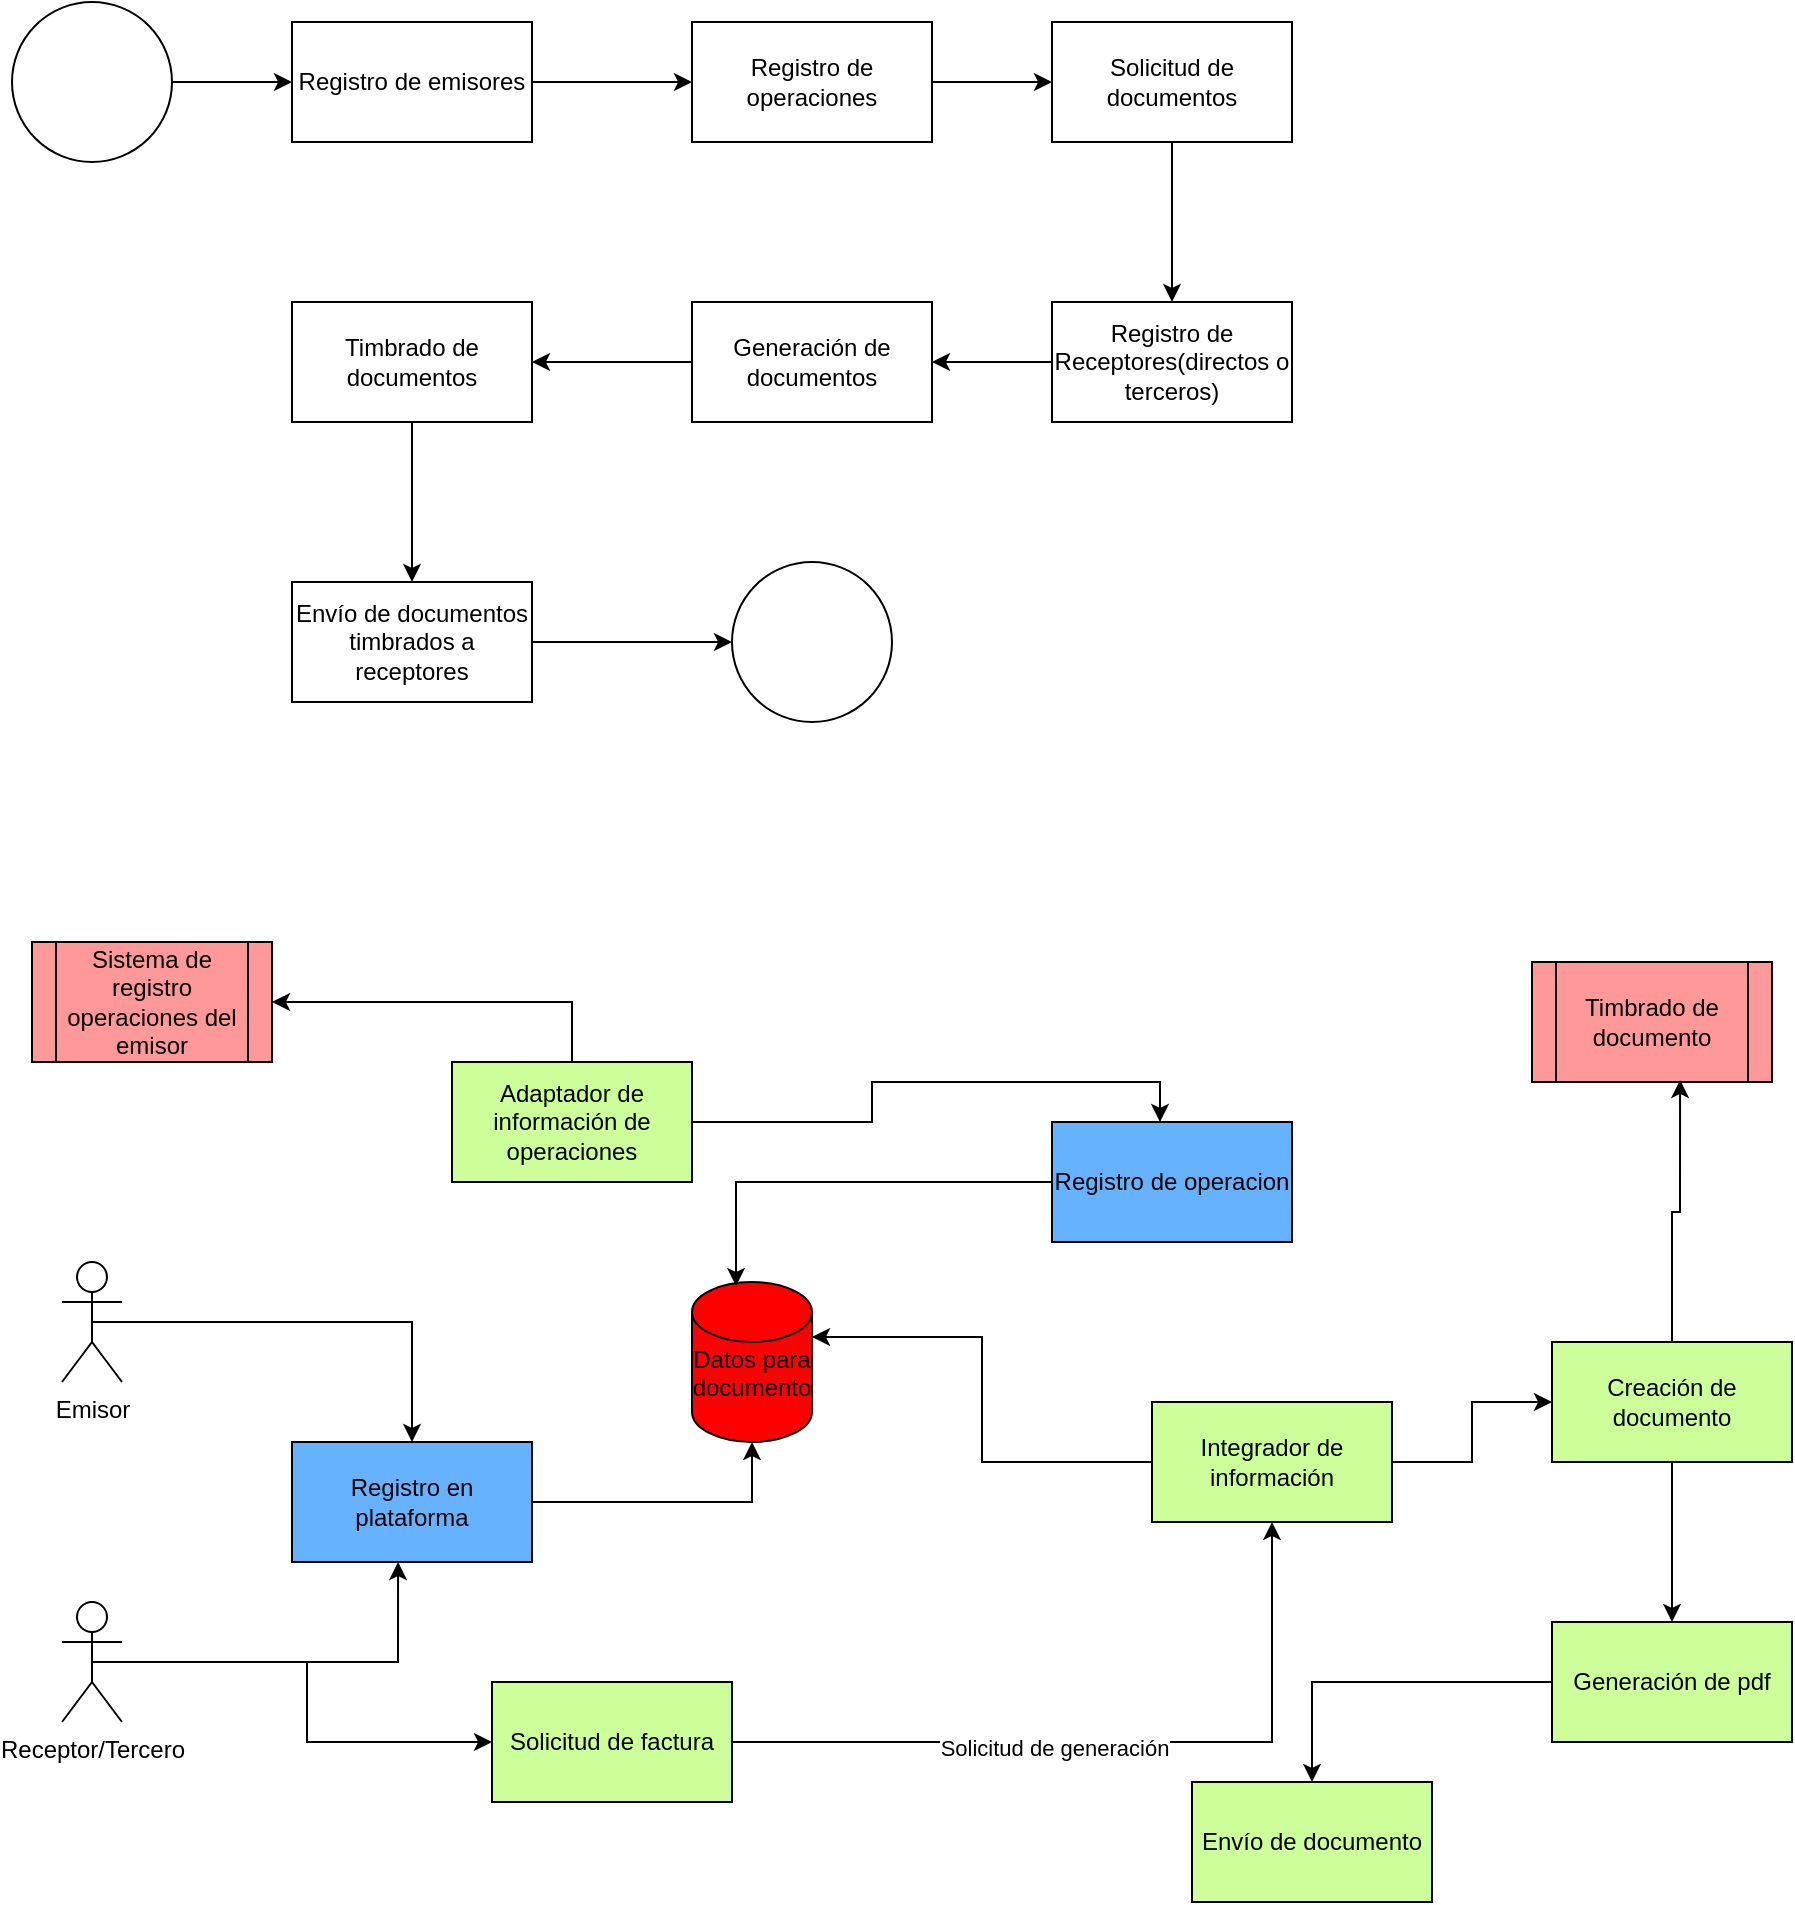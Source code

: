 <mxfile version="22.0.4" type="github">
  <diagram name="General" id="fgEHPWFegrX-kjFi7lea">
    <mxGraphModel dx="1040" dy="615" grid="1" gridSize="10" guides="1" tooltips="1" connect="1" arrows="1" fold="1" page="1" pageScale="1" pageWidth="850" pageHeight="1100" math="0" shadow="0">
      <root>
        <mxCell id="0" />
        <mxCell id="1" parent="0" />
        <mxCell id="R3BRt_oNXC1ahtJ2xsNh-3" value="" style="edgeStyle=orthogonalEdgeStyle;rounded=0;orthogonalLoop=1;jettySize=auto;html=1;" parent="1" source="R3BRt_oNXC1ahtJ2xsNh-1" target="R3BRt_oNXC1ahtJ2xsNh-2" edge="1">
          <mxGeometry relative="1" as="geometry" />
        </mxCell>
        <mxCell id="R3BRt_oNXC1ahtJ2xsNh-1" value="" style="ellipse;whiteSpace=wrap;html=1;aspect=fixed;" parent="1" vertex="1">
          <mxGeometry x="60" y="100" width="80" height="80" as="geometry" />
        </mxCell>
        <mxCell id="R3BRt_oNXC1ahtJ2xsNh-5" value="" style="edgeStyle=orthogonalEdgeStyle;rounded=0;orthogonalLoop=1;jettySize=auto;html=1;" parent="1" source="R3BRt_oNXC1ahtJ2xsNh-2" target="R3BRt_oNXC1ahtJ2xsNh-4" edge="1">
          <mxGeometry relative="1" as="geometry" />
        </mxCell>
        <mxCell id="R3BRt_oNXC1ahtJ2xsNh-2" value="&lt;div&gt;Registro de emisores&lt;/div&gt;" style="whiteSpace=wrap;html=1;" parent="1" vertex="1">
          <mxGeometry x="200" y="110" width="120" height="60" as="geometry" />
        </mxCell>
        <mxCell id="R3BRt_oNXC1ahtJ2xsNh-4" value="Registro de operaciones" style="whiteSpace=wrap;html=1;" parent="1" vertex="1">
          <mxGeometry x="400" y="110" width="120" height="60" as="geometry" />
        </mxCell>
        <mxCell id="R3BRt_oNXC1ahtJ2xsNh-6" value="Registro de Receptores(directos o terceros)" style="whiteSpace=wrap;html=1;" parent="1" vertex="1">
          <mxGeometry x="580" y="250" width="120" height="60" as="geometry" />
        </mxCell>
        <mxCell id="R3BRt_oNXC1ahtJ2xsNh-8" value="Solicitud de documentos" style="whiteSpace=wrap;html=1;" parent="1" vertex="1">
          <mxGeometry x="580" y="110" width="120" height="60" as="geometry" />
        </mxCell>
        <mxCell id="R3BRt_oNXC1ahtJ2xsNh-13" value="" style="edgeStyle=orthogonalEdgeStyle;rounded=0;orthogonalLoop=1;jettySize=auto;html=1;" parent="1" source="R3BRt_oNXC1ahtJ2xsNh-10" target="R3BRt_oNXC1ahtJ2xsNh-12" edge="1">
          <mxGeometry relative="1" as="geometry" />
        </mxCell>
        <mxCell id="R3BRt_oNXC1ahtJ2xsNh-10" value="Generación de documentos" style="whiteSpace=wrap;html=1;" parent="1" vertex="1">
          <mxGeometry x="400" y="250" width="120" height="60" as="geometry" />
        </mxCell>
        <mxCell id="R3BRt_oNXC1ahtJ2xsNh-15" value="" style="edgeStyle=orthogonalEdgeStyle;rounded=0;orthogonalLoop=1;jettySize=auto;html=1;" parent="1" source="R3BRt_oNXC1ahtJ2xsNh-12" target="R3BRt_oNXC1ahtJ2xsNh-14" edge="1">
          <mxGeometry relative="1" as="geometry" />
        </mxCell>
        <mxCell id="R3BRt_oNXC1ahtJ2xsNh-12" value="Timbrado de documentos" style="whiteSpace=wrap;html=1;" parent="1" vertex="1">
          <mxGeometry x="200" y="250" width="120" height="60" as="geometry" />
        </mxCell>
        <mxCell id="R3BRt_oNXC1ahtJ2xsNh-20" value="" style="edgeStyle=orthogonalEdgeStyle;rounded=0;orthogonalLoop=1;jettySize=auto;html=1;" parent="1" source="R3BRt_oNXC1ahtJ2xsNh-14" target="R3BRt_oNXC1ahtJ2xsNh-19" edge="1">
          <mxGeometry relative="1" as="geometry" />
        </mxCell>
        <mxCell id="R3BRt_oNXC1ahtJ2xsNh-14" value="Envío de documentos timbrados a receptores" style="whiteSpace=wrap;html=1;" parent="1" vertex="1">
          <mxGeometry x="200" y="390" width="120" height="60" as="geometry" />
        </mxCell>
        <mxCell id="R3BRt_oNXC1ahtJ2xsNh-16" value="" style="endArrow=classic;html=1;rounded=0;exitX=1;exitY=0.5;exitDx=0;exitDy=0;entryX=0;entryY=0.5;entryDx=0;entryDy=0;" parent="1" source="R3BRt_oNXC1ahtJ2xsNh-4" target="R3BRt_oNXC1ahtJ2xsNh-8" edge="1">
          <mxGeometry width="50" height="50" relative="1" as="geometry">
            <mxPoint x="510" y="150" as="sourcePoint" />
            <mxPoint x="560" y="100" as="targetPoint" />
          </mxGeometry>
        </mxCell>
        <mxCell id="R3BRt_oNXC1ahtJ2xsNh-17" value="" style="endArrow=classic;html=1;rounded=0;entryX=0.5;entryY=0;entryDx=0;entryDy=0;" parent="1" source="R3BRt_oNXC1ahtJ2xsNh-8" target="R3BRt_oNXC1ahtJ2xsNh-6" edge="1">
          <mxGeometry width="50" height="50" relative="1" as="geometry">
            <mxPoint x="710" y="210" as="sourcePoint" />
            <mxPoint x="760" y="160" as="targetPoint" />
          </mxGeometry>
        </mxCell>
        <mxCell id="R3BRt_oNXC1ahtJ2xsNh-18" value="" style="endArrow=classic;html=1;rounded=0;exitX=0;exitY=0.5;exitDx=0;exitDy=0;" parent="1" source="R3BRt_oNXC1ahtJ2xsNh-6" target="R3BRt_oNXC1ahtJ2xsNh-10" edge="1">
          <mxGeometry width="50" height="50" relative="1" as="geometry">
            <mxPoint x="560" y="370" as="sourcePoint" />
            <mxPoint x="610" y="320" as="targetPoint" />
          </mxGeometry>
        </mxCell>
        <mxCell id="R3BRt_oNXC1ahtJ2xsNh-19" value="" style="ellipse;whiteSpace=wrap;html=1;" parent="1" vertex="1">
          <mxGeometry x="420" y="380" width="80" height="80" as="geometry" />
        </mxCell>
        <mxCell id="sgtXVAknyf7668bBbMDZ-9" style="edgeStyle=orthogonalEdgeStyle;rounded=0;orthogonalLoop=1;jettySize=auto;html=1;exitX=0.5;exitY=0.5;exitDx=0;exitDy=0;exitPerimeter=0;" parent="1" source="sgtXVAknyf7668bBbMDZ-1" target="sgtXVAknyf7668bBbMDZ-3" edge="1">
          <mxGeometry relative="1" as="geometry" />
        </mxCell>
        <mxCell id="sgtXVAknyf7668bBbMDZ-1" value="Emisor" style="shape=umlActor;verticalLabelPosition=bottom;verticalAlign=top;html=1;outlineConnect=0;" parent="1" vertex="1">
          <mxGeometry x="85" y="730" width="30" height="60" as="geometry" />
        </mxCell>
        <mxCell id="sgtXVAknyf7668bBbMDZ-11" style="edgeStyle=orthogonalEdgeStyle;rounded=0;orthogonalLoop=1;jettySize=auto;html=1;exitX=0.5;exitY=0.5;exitDx=0;exitDy=0;exitPerimeter=0;" parent="1" source="sgtXVAknyf7668bBbMDZ-2" target="sgtXVAknyf7668bBbMDZ-5" edge="1">
          <mxGeometry relative="1" as="geometry" />
        </mxCell>
        <mxCell id="sgtXVAknyf7668bBbMDZ-2" value="Receptor/Tercero" style="shape=umlActor;verticalLabelPosition=bottom;verticalAlign=top;html=1;outlineConnect=0;" parent="1" vertex="1">
          <mxGeometry x="85" y="900" width="30" height="60" as="geometry" />
        </mxCell>
        <mxCell id="sgtXVAknyf7668bBbMDZ-3" value="Registro en plataforma" style="rounded=0;whiteSpace=wrap;html=1;fillColor=#66B2FF;" parent="1" vertex="1">
          <mxGeometry x="200" y="820" width="120" height="60" as="geometry" />
        </mxCell>
        <mxCell id="sgtXVAknyf7668bBbMDZ-4" value="Registro de operacion" style="rounded=0;whiteSpace=wrap;html=1;fillColor=#66B2FF;" parent="1" vertex="1">
          <mxGeometry x="580" y="660" width="120" height="60" as="geometry" />
        </mxCell>
        <mxCell id="sgtXVAknyf7668bBbMDZ-32" style="edgeStyle=orthogonalEdgeStyle;rounded=0;orthogonalLoop=1;jettySize=auto;html=1;exitX=1;exitY=0.5;exitDx=0;exitDy=0;" parent="1" source="sgtXVAknyf7668bBbMDZ-5" target="sgtXVAknyf7668bBbMDZ-14" edge="1">
          <mxGeometry relative="1" as="geometry" />
        </mxCell>
        <mxCell id="sgtXVAknyf7668bBbMDZ-33" value="Solicitud de generación" style="edgeLabel;html=1;align=center;verticalAlign=middle;resizable=0;points=[];" parent="sgtXVAknyf7668bBbMDZ-32" vertex="1" connectable="0">
          <mxGeometry x="-0.153" y="-3" relative="1" as="geometry">
            <mxPoint as="offset" />
          </mxGeometry>
        </mxCell>
        <mxCell id="sgtXVAknyf7668bBbMDZ-5" value="&lt;div&gt;Solicitud de factura&lt;/div&gt;" style="rounded=0;whiteSpace=wrap;html=1;fillColor=#CCFF99;" parent="1" vertex="1">
          <mxGeometry x="300" y="940" width="120" height="60" as="geometry" />
        </mxCell>
        <mxCell id="sgtXVAknyf7668bBbMDZ-19" style="edgeStyle=orthogonalEdgeStyle;rounded=0;orthogonalLoop=1;jettySize=auto;html=1;exitX=0.5;exitY=1;exitDx=0;exitDy=0;" parent="1" source="sgtXVAknyf7668bBbMDZ-6" target="sgtXVAknyf7668bBbMDZ-8" edge="1">
          <mxGeometry relative="1" as="geometry" />
        </mxCell>
        <mxCell id="sgtXVAknyf7668bBbMDZ-6" value="Creación de documento" style="rounded=0;whiteSpace=wrap;html=1;fillColor=#CCFF99;" parent="1" vertex="1">
          <mxGeometry x="830" y="770" width="120" height="60" as="geometry" />
        </mxCell>
        <mxCell id="sgtXVAknyf7668bBbMDZ-22" style="edgeStyle=orthogonalEdgeStyle;rounded=0;orthogonalLoop=1;jettySize=auto;html=1;exitX=0;exitY=0.5;exitDx=0;exitDy=0;" parent="1" source="sgtXVAknyf7668bBbMDZ-8" target="sgtXVAknyf7668bBbMDZ-20" edge="1">
          <mxGeometry relative="1" as="geometry" />
        </mxCell>
        <mxCell id="sgtXVAknyf7668bBbMDZ-8" value="Generación de pdf" style="rounded=0;whiteSpace=wrap;html=1;fillColor=#CCFF99;" parent="1" vertex="1">
          <mxGeometry x="830" y="910" width="120" height="60" as="geometry" />
        </mxCell>
        <mxCell id="sgtXVAknyf7668bBbMDZ-10" style="edgeStyle=orthogonalEdgeStyle;rounded=0;orthogonalLoop=1;jettySize=auto;html=1;exitX=0.5;exitY=0.5;exitDx=0;exitDy=0;exitPerimeter=0;entryX=0.442;entryY=1;entryDx=0;entryDy=0;entryPerimeter=0;" parent="1" source="sgtXVAknyf7668bBbMDZ-2" target="sgtXVAknyf7668bBbMDZ-3" edge="1">
          <mxGeometry relative="1" as="geometry" />
        </mxCell>
        <mxCell id="sgtXVAknyf7668bBbMDZ-17" style="edgeStyle=orthogonalEdgeStyle;rounded=0;orthogonalLoop=1;jettySize=auto;html=1;exitX=1;exitY=0.5;exitDx=0;exitDy=0;" parent="1" source="sgtXVAknyf7668bBbMDZ-14" target="sgtXVAknyf7668bBbMDZ-6" edge="1">
          <mxGeometry relative="1" as="geometry" />
        </mxCell>
        <mxCell id="sgtXVAknyf7668bBbMDZ-20" value="Envío de documento" style="rounded=0;whiteSpace=wrap;html=1;fillColor=#CCFF99;" parent="1" vertex="1">
          <mxGeometry x="650" y="990" width="120" height="60" as="geometry" />
        </mxCell>
        <mxCell id="sgtXVAknyf7668bBbMDZ-31" style="edgeStyle=orthogonalEdgeStyle;rounded=0;orthogonalLoop=1;jettySize=auto;html=1;exitX=0.5;exitY=0;exitDx=0;exitDy=0;entryX=1;entryY=0.5;entryDx=0;entryDy=0;" parent="1" source="sgtXVAknyf7668bBbMDZ-26" target="sgtXVAknyf7668bBbMDZ-30" edge="1">
          <mxGeometry relative="1" as="geometry" />
        </mxCell>
        <mxCell id="sgtXVAknyf7668bBbMDZ-26" value="Adaptador de información de operaciones" style="rounded=0;whiteSpace=wrap;html=1;fillColor=#CCFF99;" parent="1" vertex="1">
          <mxGeometry x="280" y="630" width="120" height="60" as="geometry" />
        </mxCell>
        <mxCell id="sgtXVAknyf7668bBbMDZ-28" style="edgeStyle=orthogonalEdgeStyle;rounded=0;orthogonalLoop=1;jettySize=auto;html=1;exitX=1;exitY=0.5;exitDx=0;exitDy=0;entryX=0.45;entryY=0;entryDx=0;entryDy=0;entryPerimeter=0;" parent="1" source="sgtXVAknyf7668bBbMDZ-26" target="sgtXVAknyf7668bBbMDZ-4" edge="1">
          <mxGeometry relative="1" as="geometry" />
        </mxCell>
        <mxCell id="sgtXVAknyf7668bBbMDZ-30" value="Sistema de registro operaciones del emisor" style="shape=process;whiteSpace=wrap;html=1;backgroundOutline=1;fillColor=#FF9999;" parent="1" vertex="1">
          <mxGeometry x="70" y="570" width="120" height="60" as="geometry" />
        </mxCell>
        <mxCell id="sgtXVAknyf7668bBbMDZ-35" value="&lt;div&gt;Datos para documento&lt;/div&gt;&lt;div&gt;&lt;br&gt;&lt;/div&gt;" style="shape=cylinder3;whiteSpace=wrap;html=1;boundedLbl=1;backgroundOutline=1;size=15;fillColor=#FF0000;" parent="1" vertex="1">
          <mxGeometry x="400" y="740" width="60" height="80" as="geometry" />
        </mxCell>
        <mxCell id="sgtXVAknyf7668bBbMDZ-36" style="edgeStyle=orthogonalEdgeStyle;rounded=0;orthogonalLoop=1;jettySize=auto;html=1;exitX=1;exitY=0.5;exitDx=0;exitDy=0;entryX=0.5;entryY=1;entryDx=0;entryDy=0;entryPerimeter=0;" parent="1" source="sgtXVAknyf7668bBbMDZ-3" target="sgtXVAknyf7668bBbMDZ-35" edge="1">
          <mxGeometry relative="1" as="geometry" />
        </mxCell>
        <mxCell id="sgtXVAknyf7668bBbMDZ-38" style="edgeStyle=orthogonalEdgeStyle;rounded=0;orthogonalLoop=1;jettySize=auto;html=1;exitX=0;exitY=0.5;exitDx=0;exitDy=0;entryX=0.367;entryY=0.025;entryDx=0;entryDy=0;entryPerimeter=0;" parent="1" source="sgtXVAknyf7668bBbMDZ-4" target="sgtXVAknyf7668bBbMDZ-35" edge="1">
          <mxGeometry relative="1" as="geometry" />
        </mxCell>
        <mxCell id="sgtXVAknyf7668bBbMDZ-39" style="edgeStyle=orthogonalEdgeStyle;rounded=0;orthogonalLoop=1;jettySize=auto;html=1;exitX=0;exitY=0.5;exitDx=0;exitDy=0;entryX=1;entryY=0;entryDx=0;entryDy=27.5;entryPerimeter=0;" parent="1" source="sgtXVAknyf7668bBbMDZ-14" target="sgtXVAknyf7668bBbMDZ-35" edge="1">
          <mxGeometry relative="1" as="geometry" />
        </mxCell>
        <mxCell id="sgtXVAknyf7668bBbMDZ-41" value="Timbrado de documento" style="shape=process;whiteSpace=wrap;html=1;backgroundOutline=1;fillColor=#FF9999;" parent="1" vertex="1">
          <mxGeometry x="820" y="580" width="120" height="60" as="geometry" />
        </mxCell>
        <mxCell id="sgtXVAknyf7668bBbMDZ-42" style="edgeStyle=orthogonalEdgeStyle;rounded=0;orthogonalLoop=1;jettySize=auto;html=1;exitX=0.5;exitY=0;exitDx=0;exitDy=0;entryX=0.617;entryY=0.983;entryDx=0;entryDy=0;entryPerimeter=0;" parent="1" source="sgtXVAknyf7668bBbMDZ-6" target="sgtXVAknyf7668bBbMDZ-41" edge="1">
          <mxGeometry relative="1" as="geometry" />
        </mxCell>
        <mxCell id="sgtXVAknyf7668bBbMDZ-14" value="Integrador de información" style="rounded=0;whiteSpace=wrap;html=1;fillColor=#CCFF99;" parent="1" vertex="1">
          <mxGeometry x="630" y="800" width="120" height="60" as="geometry" />
        </mxCell>
      </root>
    </mxGraphModel>
  </diagram>
</mxfile>
